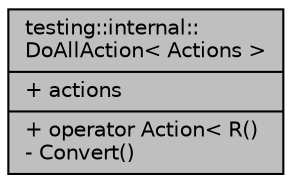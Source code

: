 digraph "testing::internal::DoAllAction&lt; Actions &gt;"
{
 // INTERACTIVE_SVG=YES
 // LATEX_PDF_SIZE
  edge [fontname="Helvetica",fontsize="10",labelfontname="Helvetica",labelfontsize="10"];
  node [fontname="Helvetica",fontsize="10",shape=record];
  Node1 [label="{testing::internal::\lDoAllAction\< Actions \>\n|+ actions\l|+ operator Action\< R()\l- Convert()\l}",height=0.2,width=0.4,color="black", fillcolor="grey75", style="filled", fontcolor="black",tooltip=" "];
}
